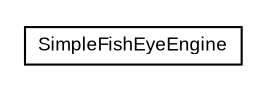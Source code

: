 #!/usr/local/bin/dot
#
# Class diagram 
# Generated by UmlGraph version 4.6 (http://www.spinellis.gr/sw/umlgraph)
#

digraph G {
	edge [fontname="arial",fontsize=10,labelfontname="arial",labelfontsize=10];
	node [fontname="arial",fontsize=10,shape=plaintext];
	// com.octo.captcha.engine.image.fisheye.SimpleFishEyeEngine
	c2095 [label=<<table border="0" cellborder="1" cellspacing="0" cellpadding="2" port="p" href="./SimpleFishEyeEngine.html">
		<tr><td><table border="0" cellspacing="0" cellpadding="1">
			<tr><td> SimpleFishEyeEngine </td></tr>
		</table></td></tr>
		</table>>, fontname="arial", fontcolor="black", fontsize=9.0];
}

